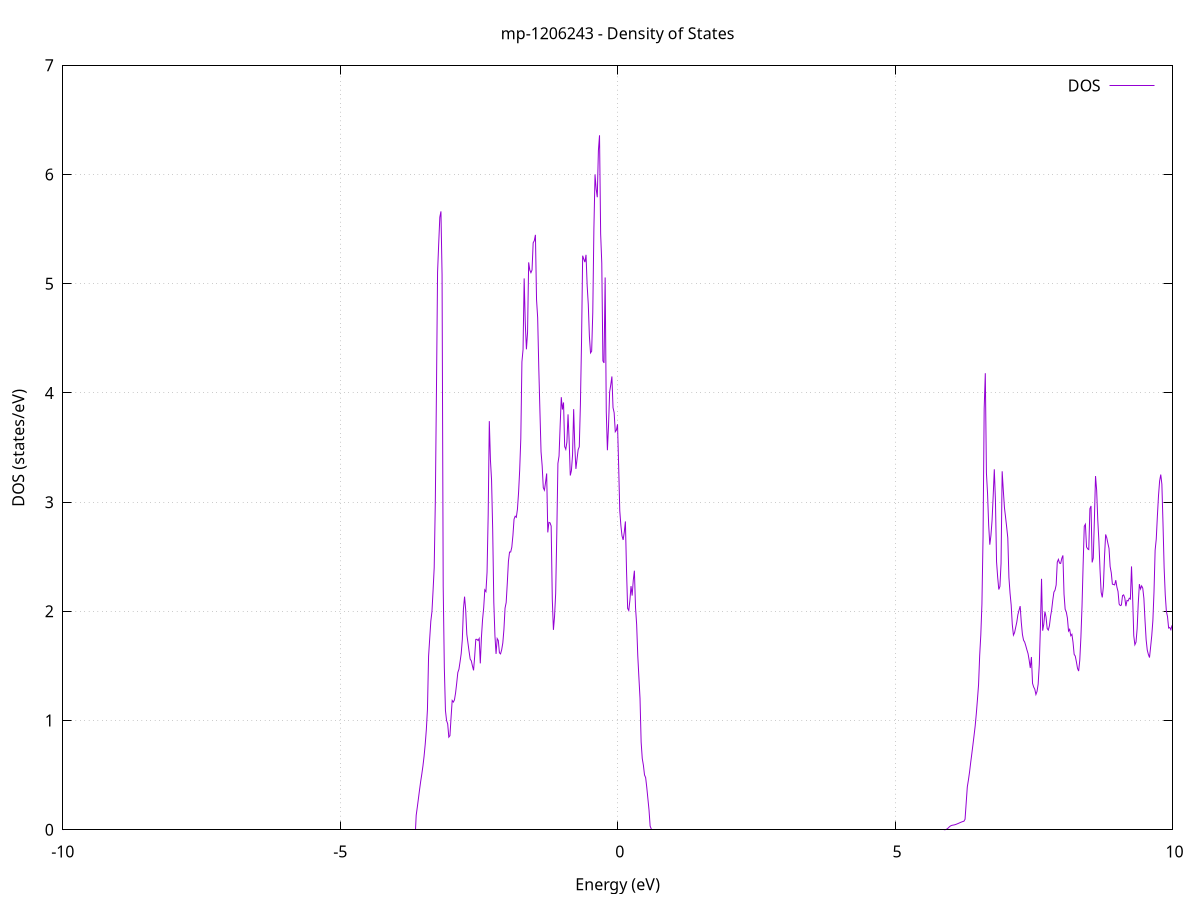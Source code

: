 set title 'mp-1206243 - Density of States'
set xlabel 'Energy (eV)'
set ylabel 'DOS (states/eV)'
set grid
set xrange [-10:10]
set yrange [0:6.995]
set xzeroaxis lt -1
set terminal png size 800,600
set output 'mp-1206243_dos_gnuplot.png'
plot '-' using 1:2 with lines title 'DOS'
-22.988800 0.000000
-22.968500 0.000000
-22.948300 0.000000
-22.928000 0.000000
-22.907700 0.000000
-22.887400 0.000000
-22.867200 0.000000
-22.846900 0.000000
-22.826600 0.000000
-22.806400 0.000000
-22.786100 0.000000
-22.765800 0.000000
-22.745500 0.000000
-22.725300 0.000000
-22.705000 0.000000
-22.684700 0.000000
-22.664500 0.000000
-22.644200 0.000000
-22.623900 0.000000
-22.603700 0.000000
-22.583400 0.000000
-22.563100 0.000000
-22.542800 0.000000
-22.522600 0.000000
-22.502300 0.000000
-22.482000 0.000000
-22.461800 0.000000
-22.441500 0.000000
-22.421200 0.000000
-22.401000 0.000000
-22.380700 0.000000
-22.360400 0.000000
-22.340100 0.000000
-22.319900 0.000000
-22.299600 0.000000
-22.279300 0.000000
-22.259100 0.000000
-22.238800 0.000000
-22.218500 0.000000
-22.198200 0.000000
-22.178000 0.000000
-22.157700 0.000000
-22.137400 0.000000
-22.117200 0.000000
-22.096900 0.000000
-22.076600 0.000000
-22.056400 0.000000
-22.036100 0.000000
-22.015800 0.000000
-21.995500 0.000000
-21.975300 0.000000
-21.955000 0.000000
-21.934700 0.000000
-21.914500 0.000000
-21.894200 0.000000
-21.873900 0.000000
-21.853700 0.000000
-21.833400 0.000000
-21.813100 0.000000
-21.792800 0.000000
-21.772600 0.000000
-21.752300 0.000000
-21.732000 0.000000
-21.711800 0.000000
-21.691500 0.000000
-21.671200 0.000000
-21.650900 0.000000
-21.630700 0.000000
-21.610400 0.000000
-21.590100 0.000000
-21.569900 0.000000
-21.549600 0.000000
-21.529300 0.000000
-21.509100 0.000000
-21.488800 0.000000
-21.468500 0.000000
-21.448200 0.000000
-21.428000 0.000000
-21.407700 0.000000
-21.387400 0.000000
-21.367200 0.000000
-21.346900 0.000000
-21.326600 0.000000
-21.306400 0.000000
-21.286100 0.000000
-21.265800 0.000000
-21.245500 0.000000
-21.225300 0.000000
-21.205000 0.000000
-21.184700 0.000000
-21.164500 0.000000
-21.144200 0.056400
-21.123900 1.138700
-21.103600 2.040200
-21.083400 3.333400
-21.063100 4.528800
-21.042800 5.572200
-21.022600 6.465600
-21.002300 7.174400
-20.982000 7.849400
-20.961800 7.399100
-20.941500 6.900600
-20.921200 6.802500
-20.900900 5.541100
-20.880700 4.520800
-20.860400 3.307400
-20.840100 2.688900
-20.819900 2.128900
-20.799600 1.800200
-20.779300 1.631400
-20.759100 1.552700
-20.738800 1.561300
-20.718500 1.457500
-20.698200 2.082400
-20.678000 3.113400
-20.657700 3.336000
-20.637400 3.193200
-20.617200 3.175600
-20.596900 3.249800
-20.576600 3.429000
-20.556300 3.569700
-20.536100 3.583800
-20.515800 3.678200
-20.495500 4.158000
-20.475300 5.007400
-20.455000 4.254100
-20.434700 4.680200
-20.414500 4.134400
-20.394200 3.904500
-20.373900 5.764000
-20.353600 8.072000
-20.333400 7.477600
-20.313100 8.496000
-20.292800 8.825700
-20.272600 10.354700
-20.252300 12.911100
-20.232000 12.158600
-20.211800 14.192000
-20.191500 21.390900
-20.171200 18.919600
-20.150900 13.342000
-20.130700 6.065100
-20.110400 3.389700
-20.090100 0.779200
-20.069900 0.000000
-20.049600 0.000000
-20.029300 0.000000
-20.009100 0.000000
-19.988800 0.000000
-19.968500 0.000000
-19.948200 0.000000
-19.928000 0.000000
-19.907700 0.000000
-19.887400 0.000000
-19.867200 0.000000
-19.846900 0.000000
-19.826600 0.000000
-19.806300 0.000000
-19.786100 0.000000
-19.765800 0.000000
-19.745500 0.000000
-19.725300 0.000000
-19.705000 0.000000
-19.684700 0.000000
-19.664500 0.000000
-19.644200 0.000000
-19.623900 0.000000
-19.603600 0.000000
-19.583400 0.000000
-19.563100 0.000000
-19.542800 0.000000
-19.522600 0.000000
-19.502300 0.000000
-19.482000 0.000000
-19.461800 0.000000
-19.441500 0.000000
-19.421200 0.000000
-19.400900 0.000000
-19.380700 0.000000
-19.360400 0.000000
-19.340100 0.000000
-19.319900 0.000000
-19.299600 0.000000
-19.279300 0.000000
-19.259000 0.000000
-19.238800 0.000000
-19.218500 0.000000
-19.198200 0.000000
-19.178000 0.000000
-19.157700 0.000000
-19.137400 0.000000
-19.117200 0.000000
-19.096900 0.000000
-19.076600 0.000000
-19.056300 0.000000
-19.036100 0.000000
-19.015800 0.000000
-18.995500 0.000000
-18.975300 0.000000
-18.955000 0.000000
-18.934700 0.000000
-18.914500 0.000000
-18.894200 0.000000
-18.873900 0.000000
-18.853600 0.000000
-18.833400 0.000000
-18.813100 0.000000
-18.792800 0.000000
-18.772600 0.000000
-18.752300 0.000000
-18.732000 0.000000
-18.711700 0.000000
-18.691500 0.000000
-18.671200 0.000000
-18.650900 0.000000
-18.630700 0.000000
-18.610400 0.000000
-18.590100 0.000000
-18.569900 0.000000
-18.549600 0.000000
-18.529300 0.000000
-18.509000 0.000000
-18.488800 0.000000
-18.468500 0.000000
-18.448200 0.000000
-18.428000 0.000000
-18.407700 0.000000
-18.387400 0.000000
-18.367200 0.000000
-18.346900 0.000000
-18.326600 0.000000
-18.306300 0.000000
-18.286100 0.000000
-18.265800 0.000000
-18.245500 0.000000
-18.225300 0.000000
-18.205000 0.000000
-18.184700 0.000000
-18.164400 0.000000
-18.144200 0.000000
-18.123900 0.000000
-18.103600 0.000000
-18.083400 0.000000
-18.063100 0.000000
-18.042800 0.000000
-18.022600 0.000000
-18.002300 0.000000
-17.982000 0.000000
-17.961700 0.000000
-17.941500 0.000000
-17.921200 0.000000
-17.900900 0.000000
-17.880700 0.000000
-17.860400 0.000000
-17.840100 0.000000
-17.819900 0.000000
-17.799600 0.000000
-17.779300 0.000000
-17.759000 0.000000
-17.738800 0.000000
-17.718500 0.000000
-17.698200 0.000000
-17.678000 0.000000
-17.657700 0.000000
-17.637400 0.000000
-17.617100 0.000000
-17.596900 0.000000
-17.576600 0.000000
-17.556300 0.000000
-17.536100 0.000000
-17.515800 0.000000
-17.495500 0.000000
-17.475300 0.000000
-17.455000 0.000000
-17.434700 0.000000
-17.414400 0.000000
-17.394200 0.000000
-17.373900 0.000000
-17.353600 0.000000
-17.333400 0.000000
-17.313100 0.000000
-17.292800 0.000000
-17.272600 0.000000
-17.252300 0.000000
-17.232000 0.000000
-17.211700 0.000000
-17.191500 0.000000
-17.171200 0.000000
-17.150900 0.000000
-17.130700 0.000000
-17.110400 0.000000
-17.090100 0.000000
-17.069800 0.000000
-17.049600 0.000000
-17.029300 0.000000
-17.009000 0.000000
-16.988800 0.000000
-16.968500 0.000000
-16.948200 0.000000
-16.928000 0.000000
-16.907700 0.000000
-16.887400 0.002300
-16.867100 0.061300
-16.846900 0.127400
-16.826600 0.154200
-16.806300 0.193600
-16.786100 0.234900
-16.765800 0.276400
-16.745500 0.317100
-16.725300 0.360900
-16.705000 0.408600
-16.684700 0.463900
-16.664400 0.529900
-16.644200 0.607300
-16.623900 0.697700
-16.603600 0.792800
-16.583400 0.957500
-16.563100 1.186400
-16.542800 1.442300
-16.522500 1.675500
-16.502300 2.029600
-16.482000 2.251000
-16.461700 1.822700
-16.441500 1.698700
-16.421200 1.621400
-16.400900 1.616300
-16.380700 1.622600
-16.360400 1.650600
-16.340100 1.729100
-16.319800 1.821300
-16.299600 1.864000
-16.279300 1.893600
-16.259000 1.943700
-16.238800 1.950900
-16.218500 2.073700
-16.198200 2.094500
-16.178000 1.964700
-16.157700 1.863200
-16.137400 1.980000
-16.117100 1.823100
-16.096900 1.703000
-16.076600 2.134800
-16.056300 1.185000
-16.036100 1.410700
-16.015800 1.814400
-15.995500 1.555400
-15.975300 1.534900
-15.955000 1.512700
-15.934700 1.476700
-15.914400 1.468200
-15.894200 1.465900
-15.873900 1.473500
-15.853600 1.507800
-15.833400 1.536500
-15.813100 1.578100
-15.792800 1.701800
-15.772500 1.821600
-15.752300 1.986400
-15.732000 3.034600
-15.711700 4.258900
-15.691500 3.981200
-15.671200 3.422000
-15.650900 2.958100
-15.630700 3.358400
-15.610400 0.000000
-15.590100 0.000000
-15.569800 0.000000
-15.549600 0.000000
-15.529300 0.000000
-15.509000 0.000000
-15.488800 0.000000
-15.468500 0.000000
-15.448200 0.000000
-15.428000 0.000000
-15.407700 0.000000
-15.387400 0.000000
-15.367100 0.000000
-15.346900 0.000000
-15.326600 0.000000
-15.306300 0.000000
-15.286100 0.000000
-15.265800 0.000000
-15.245500 0.000000
-15.225200 0.000000
-15.205000 0.000000
-15.184700 0.000000
-15.164400 0.000000
-15.144200 0.000000
-15.123900 0.000000
-15.103600 0.000000
-15.083400 0.000000
-15.063100 0.000000
-15.042800 0.000000
-15.022500 0.000000
-15.002300 0.000000
-14.982000 0.000000
-14.961700 0.000000
-14.941500 0.580800
-14.921200 1.101600
-14.900900 1.065400
-14.880700 1.173200
-14.860400 1.287200
-14.840100 1.405200
-14.819800 1.493400
-14.799600 1.622300
-14.779300 1.792600
-14.759000 2.010700
-14.738800 2.463600
-14.718500 3.195000
-14.698200 3.287700
-14.677900 3.294500
-14.657700 3.393900
-14.637400 3.372700
-14.617100 3.214200
-14.596900 2.888300
-14.576600 2.717800
-14.556300 2.628100
-14.536100 2.547000
-14.515800 2.512400
-14.495500 2.521100
-14.475200 2.545000
-14.455000 2.578400
-14.434700 2.621400
-14.414400 2.803700
-14.394200 2.988000
-14.373900 3.331900
-14.353600 3.275700
-14.333400 3.401900
-14.313100 3.156800
-14.292800 3.463700
-14.272500 3.522300
-14.252300 3.140000
-14.232000 2.223200
-14.211700 2.056200
-14.191500 1.871100
-14.171200 1.713900
-14.150900 1.144000
-14.130600 0.740100
-14.110400 0.359000
-14.090100 0.000000
-14.069800 0.000000
-14.049600 0.000000
-14.029300 0.000000
-14.009000 0.000000
-13.988800 0.000000
-13.968500 0.000000
-13.948200 0.000000
-13.927900 0.000000
-13.907700 0.000000
-13.887400 0.000000
-13.867100 0.000000
-13.846900 0.000000
-13.826600 0.000000
-13.806300 0.000000
-13.786100 0.000000
-13.765800 0.000000
-13.745500 0.000000
-13.725200 0.000000
-13.705000 0.000000
-13.684700 0.000000
-13.664400 0.000000
-13.644200 0.000000
-13.623900 0.000000
-13.603600 0.000000
-13.583300 0.000000
-13.563100 0.000000
-13.542800 0.000000
-13.522500 0.000000
-13.502300 0.000000
-13.482000 0.000000
-13.461700 0.000000
-13.441500 0.000000
-13.421200 0.000000
-13.400900 0.000000
-13.380600 0.000000
-13.360400 0.000000
-13.340100 0.000000
-13.319800 0.000000
-13.299600 0.000000
-13.279300 0.000000
-13.259000 0.000000
-13.238800 0.000000
-13.218500 0.000000
-13.198200 0.000000
-13.177900 0.000000
-13.157700 0.000000
-13.137400 0.000000
-13.117100 0.000000
-13.096900 0.000000
-13.076600 0.000000
-13.056300 0.000000
-13.036000 0.000000
-13.015800 0.000000
-12.995500 0.000000
-12.975200 0.000000
-12.955000 0.000000
-12.934700 0.000000
-12.914400 0.000000
-12.894200 0.000000
-12.873900 0.000000
-12.853600 0.000000
-12.833300 0.000000
-12.813100 0.000000
-12.792800 0.000000
-12.772500 0.000000
-12.752300 0.000000
-12.732000 0.000000
-12.711700 0.000000
-12.691500 0.000000
-12.671200 0.000000
-12.650900 0.000000
-12.630600 0.000000
-12.610400 0.000000
-12.590100 0.000000
-12.569800 0.000000
-12.549600 0.000000
-12.529300 0.000000
-12.509000 0.000000
-12.488700 0.000000
-12.468500 0.000000
-12.448200 0.000000
-12.427900 0.000000
-12.407700 0.000000
-12.387400 0.000000
-12.367100 0.000000
-12.346900 0.000000
-12.326600 0.000000
-12.306300 0.000000
-12.286000 0.000000
-12.265800 0.000000
-12.245500 0.000000
-12.225200 0.000000
-12.205000 0.000000
-12.184700 0.000000
-12.164400 0.000000
-12.144200 0.000000
-12.123900 0.000000
-12.103600 0.000000
-12.083300 0.000000
-12.063100 0.000000
-12.042800 0.000000
-12.022500 0.000000
-12.002300 0.000000
-11.982000 0.000000
-11.961700 0.000000
-11.941500 0.000000
-11.921200 0.000000
-11.900900 0.000000
-11.880600 0.000000
-11.860400 0.000000
-11.840100 0.000000
-11.819800 0.000000
-11.799600 0.000000
-11.779300 0.000000
-11.759000 0.000000
-11.738700 0.000000
-11.718500 0.000000
-11.698200 0.000000
-11.677900 0.000000
-11.657700 0.000000
-11.637400 0.000000
-11.617100 0.000000
-11.596900 0.000000
-11.576600 0.000000
-11.556300 0.000000
-11.536000 0.000000
-11.515800 0.000000
-11.495500 0.000000
-11.475200 0.000000
-11.455000 0.000000
-11.434700 0.000000
-11.414400 0.000000
-11.394200 0.000000
-11.373900 0.000000
-11.353600 0.000000
-11.333300 0.000000
-11.313100 0.000000
-11.292800 0.000000
-11.272500 0.000000
-11.252300 0.000000
-11.232000 0.000000
-11.211700 0.000000
-11.191400 0.000000
-11.171200 0.000000
-11.150900 0.000000
-11.130600 0.000000
-11.110400 0.000000
-11.090100 0.000000
-11.069800 0.000000
-11.049600 0.000000
-11.029300 0.000000
-11.009000 0.000000
-10.988700 0.000000
-10.968500 0.000000
-10.948200 0.000000
-10.927900 0.000000
-10.907700 0.000000
-10.887400 0.000000
-10.867100 0.000000
-10.846900 0.000000
-10.826600 0.000000
-10.806300 0.000000
-10.786000 0.000000
-10.765800 0.000000
-10.745500 0.000000
-10.725200 0.000000
-10.705000 0.000000
-10.684700 0.000000
-10.664400 0.000000
-10.644100 0.000000
-10.623900 0.000000
-10.603600 0.000000
-10.583300 0.000000
-10.563100 0.000000
-10.542800 0.000000
-10.522500 0.000000
-10.502300 0.000000
-10.482000 0.000000
-10.461700 0.000000
-10.441400 0.000000
-10.421200 0.000000
-10.400900 0.000000
-10.380600 0.000000
-10.360400 0.000000
-10.340100 0.000000
-10.319800 0.000000
-10.299600 0.000000
-10.279300 0.000000
-10.259000 0.000000
-10.238700 0.000000
-10.218500 0.000000
-10.198200 0.000000
-10.177900 0.000000
-10.157700 0.000000
-10.137400 0.000000
-10.117100 0.000000
-10.096800 0.000000
-10.076600 0.000000
-10.056300 0.000000
-10.036000 0.000000
-10.015800 0.000000
-9.995500 0.000000
-9.975200 0.000000
-9.955000 0.000000
-9.934700 0.000000
-9.914400 0.000000
-9.894100 0.000000
-9.873900 0.000000
-9.853600 0.000000
-9.833300 0.000000
-9.813100 0.000000
-9.792800 0.000000
-9.772500 0.000000
-9.752300 0.000000
-9.732000 0.000000
-9.711700 0.000000
-9.691400 0.000000
-9.671200 0.000000
-9.650900 0.000000
-9.630600 0.000000
-9.610400 0.000000
-9.590100 0.000000
-9.569800 0.000000
-9.549500 0.000000
-9.529300 0.000000
-9.509000 0.000000
-9.488700 0.000000
-9.468500 0.000000
-9.448200 0.000000
-9.427900 0.000000
-9.407700 0.000000
-9.387400 0.000000
-9.367100 0.000000
-9.346800 0.000000
-9.326600 0.000000
-9.306300 0.000000
-9.286000 0.000000
-9.265800 0.000000
-9.245500 0.000000
-9.225200 0.000000
-9.205000 0.000000
-9.184700 0.000000
-9.164400 0.000000
-9.144100 0.000000
-9.123900 0.000000
-9.103600 0.000000
-9.083300 0.000000
-9.063100 0.000000
-9.042800 0.000000
-9.022500 0.000000
-9.002200 0.000000
-8.982000 0.000000
-8.961700 0.000000
-8.941400 0.000000
-8.921200 0.000000
-8.900900 0.000000
-8.880600 0.000000
-8.860400 0.000000
-8.840100 0.000000
-8.819800 0.000000
-8.799500 0.000000
-8.779300 0.000000
-8.759000 0.000000
-8.738700 0.000000
-8.718500 0.000000
-8.698200 0.000000
-8.677900 0.000000
-8.657700 0.000000
-8.637400 0.000000
-8.617100 0.000000
-8.596800 0.000000
-8.576600 0.000000
-8.556300 0.000000
-8.536000 0.000000
-8.515800 0.000000
-8.495500 0.000000
-8.475200 0.000000
-8.454900 0.000000
-8.434700 0.000000
-8.414400 0.000000
-8.394100 0.000000
-8.373900 0.000000
-8.353600 0.000000
-8.333300 0.000000
-8.313100 0.000000
-8.292800 0.000000
-8.272500 0.000000
-8.252200 0.000000
-8.232000 0.000000
-8.211700 0.000000
-8.191400 0.000000
-8.171200 0.000000
-8.150900 0.000000
-8.130600 0.000000
-8.110400 0.000000
-8.090100 0.000000
-8.069800 0.000000
-8.049500 0.000000
-8.029300 0.000000
-8.009000 0.000000
-7.988700 0.000000
-7.968500 0.000000
-7.948200 0.000000
-7.927900 0.000000
-7.907700 0.000000
-7.887400 0.000000
-7.867100 0.000000
-7.846800 0.000000
-7.826600 0.000000
-7.806300 0.000000
-7.786000 0.000000
-7.765800 0.000000
-7.745500 0.000000
-7.725200 0.000000
-7.704900 0.000000
-7.684700 0.000000
-7.664400 0.000000
-7.644100 0.000000
-7.623900 0.000000
-7.603600 0.000000
-7.583300 0.000000
-7.563100 0.000000
-7.542800 0.000000
-7.522500 0.000000
-7.502200 0.000000
-7.482000 0.000000
-7.461700 0.000000
-7.441400 0.000000
-7.421200 0.000000
-7.400900 0.000000
-7.380600 0.000000
-7.360400 0.000000
-7.340100 0.000000
-7.319800 0.000000
-7.299500 0.000000
-7.279300 0.000000
-7.259000 0.000000
-7.238700 0.000000
-7.218500 0.000000
-7.198200 0.000000
-7.177900 0.000000
-7.157600 0.000000
-7.137400 0.000000
-7.117100 0.000000
-7.096800 0.000000
-7.076600 0.000000
-7.056300 0.000000
-7.036000 0.000000
-7.015800 0.000000
-6.995500 0.000000
-6.975200 0.000000
-6.954900 0.000000
-6.934700 0.000000
-6.914400 0.000000
-6.894100 0.000000
-6.873900 0.000000
-6.853600 0.000000
-6.833300 0.000000
-6.813100 0.000000
-6.792800 0.000000
-6.772500 0.000000
-6.752200 0.000000
-6.732000 0.000000
-6.711700 0.000000
-6.691400 0.000000
-6.671200 0.000000
-6.650900 0.000000
-6.630600 0.000000
-6.610300 0.000000
-6.590100 0.000000
-6.569800 0.000000
-6.549500 0.000000
-6.529300 0.000000
-6.509000 0.000000
-6.488700 0.000000
-6.468500 0.000000
-6.448200 0.000000
-6.427900 0.000000
-6.407600 0.000000
-6.387400 0.000000
-6.367100 0.000000
-6.346800 0.000000
-6.326600 0.000000
-6.306300 0.000000
-6.286000 0.000000
-6.265800 0.000000
-6.245500 0.000000
-6.225200 0.000000
-6.204900 0.000000
-6.184700 0.000000
-6.164400 0.000000
-6.144100 0.000000
-6.123900 0.000000
-6.103600 0.000000
-6.083300 0.000000
-6.063000 0.000000
-6.042800 0.000000
-6.022500 0.000000
-6.002200 0.000000
-5.982000 0.000000
-5.961700 0.000000
-5.941400 0.000000
-5.921200 0.000000
-5.900900 0.000000
-5.880600 0.000000
-5.860300 0.000000
-5.840100 0.000000
-5.819800 0.000000
-5.799500 0.000000
-5.779300 0.000000
-5.759000 0.000000
-5.738700 0.000000
-5.718500 0.000000
-5.698200 0.000000
-5.677900 0.000000
-5.657600 0.000000
-5.637400 0.000000
-5.617100 0.000000
-5.596800 0.000000
-5.576600 0.000000
-5.556300 0.000000
-5.536000 0.000000
-5.515700 0.000000
-5.495500 0.000000
-5.475200 0.000000
-5.454900 0.000000
-5.434700 0.000000
-5.414400 0.000000
-5.394100 0.000000
-5.373900 0.000000
-5.353600 0.000000
-5.333300 0.000000
-5.313000 0.000000
-5.292800 0.000000
-5.272500 0.000000
-5.252200 0.000000
-5.232000 0.000000
-5.211700 0.000000
-5.191400 0.000000
-5.171200 0.000000
-5.150900 0.000000
-5.130600 0.000000
-5.110300 0.000000
-5.090100 0.000000
-5.069800 0.000000
-5.049500 0.000000
-5.029300 0.000000
-5.009000 0.000000
-4.988700 0.000000
-4.968400 0.000000
-4.948200 0.000000
-4.927900 0.000000
-4.907600 0.000000
-4.887400 0.000000
-4.867100 0.000000
-4.846800 0.000000
-4.826600 0.000000
-4.806300 0.000000
-4.786000 0.000000
-4.765700 0.000000
-4.745500 0.000000
-4.725200 0.000000
-4.704900 0.000000
-4.684700 0.000000
-4.664400 0.000000
-4.644100 0.000000
-4.623900 0.000000
-4.603600 0.000000
-4.583300 0.000000
-4.563000 0.000000
-4.542800 0.000000
-4.522500 0.000000
-4.502200 0.000000
-4.482000 0.000000
-4.461700 0.000000
-4.441400 0.000000
-4.421100 0.000000
-4.400900 0.000000
-4.380600 0.000000
-4.360300 0.000000
-4.340100 0.000000
-4.319800 0.000000
-4.299500 0.000000
-4.279300 0.000000
-4.259000 0.000000
-4.238700 0.000000
-4.218400 0.000000
-4.198200 0.000000
-4.177900 0.000000
-4.157600 0.000000
-4.137400 0.000000
-4.117100 0.000000
-4.096800 0.000000
-4.076600 0.000000
-4.056300 0.000000
-4.036000 0.000000
-4.015700 0.000000
-3.995500 0.000000
-3.975200 0.000000
-3.954900 0.000000
-3.934700 0.000000
-3.914400 0.000000
-3.894100 0.000000
-3.873900 0.000000
-3.853600 0.000000
-3.833300 0.000000
-3.813000 0.000000
-3.792800 0.000000
-3.772500 0.000000
-3.752200 0.000000
-3.732000 0.000000
-3.711700 0.000000
-3.691400 0.000000
-3.671100 0.000000
-3.650900 0.000000
-3.630600 0.132900
-3.610300 0.208700
-3.590100 0.287500
-3.569800 0.367800
-3.549500 0.444100
-3.529300 0.510800
-3.509000 0.584800
-3.488700 0.673100
-3.468400 0.780900
-3.448200 0.914700
-3.427900 1.102100
-3.407600 1.588100
-3.387400 1.749400
-3.367100 1.910600
-3.346800 1.997200
-3.326600 2.190600
-3.306300 2.399300
-3.286000 3.003300
-3.265700 4.017900
-3.245500 5.104900
-3.225200 5.366700
-3.204900 5.609300
-3.184700 5.662600
-3.164400 5.081400
-3.144100 2.228700
-3.123800 1.486800
-3.103600 1.092900
-3.083300 1.000400
-3.063000 0.969400
-3.042800 0.848100
-3.022500 0.861500
-3.002200 1.028900
-2.982000 1.183800
-2.961700 1.169400
-2.941400 1.188600
-2.921100 1.252500
-2.900900 1.340900
-2.880600 1.439900
-2.860300 1.470600
-2.840100 1.538400
-2.819800 1.612200
-2.799500 1.740900
-2.779300 2.022400
-2.759000 2.134900
-2.738700 2.013900
-2.718400 1.790600
-2.698200 1.711900
-2.677900 1.633800
-2.657600 1.562700
-2.637400 1.546900
-2.617100 1.500900
-2.596800 1.459700
-2.576500 1.588100
-2.556300 1.743400
-2.536000 1.744100
-2.515700 1.733000
-2.495500 1.751800
-2.475200 1.523800
-2.454900 1.762800
-2.434700 1.924100
-2.414400 2.032000
-2.394100 2.196700
-2.373800 2.181200
-2.353600 2.358500
-2.333300 2.884300
-2.313000 3.742100
-2.292800 3.387900
-2.272500 3.203300
-2.252200 2.751500
-2.232000 2.083900
-2.211700 1.778900
-2.191400 1.610400
-2.171100 1.751000
-2.150900 1.733200
-2.130600 1.620200
-2.110300 1.610700
-2.090100 1.648300
-2.069800 1.710100
-2.049500 1.834700
-2.029200 2.030000
-2.009000 2.081200
-1.988700 2.259600
-1.968400 2.458800
-1.948200 2.543300
-1.927900 2.543100
-1.907600 2.586900
-1.887400 2.695300
-1.867100 2.843600
-1.846800 2.871300
-1.826500 2.861500
-1.806300 2.933800
-1.786000 3.084900
-1.765700 3.291600
-1.745500 3.580200
-1.725200 4.285400
-1.704900 4.397200
-1.684700 5.049100
-1.664400 4.632100
-1.644100 4.399500
-1.623800 4.553100
-1.603600 5.195600
-1.583300 5.125100
-1.563000 5.101200
-1.542800 5.125800
-1.522500 5.374500
-1.502200 5.394300
-1.481900 5.447700
-1.461700 4.854300
-1.441400 4.688400
-1.421100 4.227300
-1.400900 3.837400
-1.380600 3.461400
-1.360300 3.332200
-1.340100 3.132300
-1.319800 3.109600
-1.299500 3.180200
-1.279200 3.262600
-1.259000 2.723000
-1.238700 2.814800
-1.218400 2.810900
-1.198200 2.781400
-1.177900 2.111100
-1.157600 1.830500
-1.137400 1.952000
-1.117100 2.162600
-1.096800 2.711000
-1.076500 3.354400
-1.056300 3.422500
-1.036000 3.703200
-1.015700 3.961300
-0.995500 3.848100
-0.975200 3.912900
-0.954900 3.509300
-0.934600 3.483700
-0.914400 3.550500
-0.894100 3.804000
-0.873800 3.560400
-0.853600 3.244100
-0.833300 3.288400
-0.813000 3.430400
-0.792800 3.851600
-0.772500 3.510300
-0.752200 3.304400
-0.731900 3.395100
-0.711700 3.480700
-0.691400 3.507200
-0.671100 3.896600
-0.650900 4.462400
-0.630600 5.256900
-0.610300 5.225700
-0.590100 5.198100
-0.569800 5.264900
-0.549500 4.984100
-0.529200 4.810300
-0.509000 4.517800
-0.488700 4.366900
-0.468400 4.382500
-0.448200 4.735100
-0.427900 5.504600
-0.407600 6.000400
-0.387400 5.868600
-0.367100 5.792100
-0.346800 6.219900
-0.326500 6.359300
-0.306300 5.456400
-0.286000 5.188500
-0.265700 4.293500
-0.245500 4.275000
-0.225200 5.057700
-0.204900 3.829500
-0.184600 3.475500
-0.164400 3.698600
-0.144100 4.010000
-0.123800 4.075300
-0.103600 4.150900
-0.083300 3.865300
-0.063000 3.819500
-0.042800 3.644700
-0.022500 3.659100
-0.002200 3.712600
0.018100 3.333900
0.038300 2.922000
0.058600 2.784900
0.078900 2.691000
0.099100 2.654200
0.119400 2.724500
0.139700 2.823400
0.159900 2.377400
0.180200 2.027300
0.200500 2.007900
0.220800 2.101000
0.241000 2.231400
0.261300 2.144400
0.281600 2.284200
0.301800 2.372300
0.322100 2.035900
0.342400 1.880400
0.362700 1.594800
0.382900 1.396100
0.403200 1.203000
0.423500 0.801600
0.443700 0.652100
0.464000 0.591300
0.484300 0.501900
0.504500 0.477800
0.524800 0.388300
0.545100 0.284300
0.565400 0.180800
0.585600 0.033500
0.605900 0.000000
0.626200 0.000000
0.646400 0.000000
0.666700 0.000000
0.687000 0.000000
0.707200 0.000000
0.727500 0.000000
0.747800 0.000000
0.768100 0.000000
0.788300 0.000000
0.808600 0.000000
0.828900 0.000000
0.849100 0.000000
0.869400 0.000000
0.889700 0.000000
0.910000 0.000000
0.930200 0.000000
0.950500 0.000000
0.970800 0.000000
0.991000 0.000000
1.011300 0.000000
1.031600 0.000000
1.051800 0.000000
1.072100 0.000000
1.092400 0.000000
1.112700 0.000000
1.132900 0.000000
1.153200 0.000000
1.173500 0.000000
1.193700 0.000000
1.214000 0.000000
1.234300 0.000000
1.254500 0.000000
1.274800 0.000000
1.295100 0.000000
1.315400 0.000000
1.335600 0.000000
1.355900 0.000000
1.376200 0.000000
1.396400 0.000000
1.416700 0.000000
1.437000 0.000000
1.457300 0.000000
1.477500 0.000000
1.497800 0.000000
1.518100 0.000000
1.538300 0.000000
1.558600 0.000000
1.578900 0.000000
1.599100 0.000000
1.619400 0.000000
1.639700 0.000000
1.660000 0.000000
1.680200 0.000000
1.700500 0.000000
1.720800 0.000000
1.741000 0.000000
1.761300 0.000000
1.781600 0.000000
1.801800 0.000000
1.822100 0.000000
1.842400 0.000000
1.862700 0.000000
1.882900 0.000000
1.903200 0.000000
1.923500 0.000000
1.943700 0.000000
1.964000 0.000000
1.984300 0.000000
2.004600 0.000000
2.024800 0.000000
2.045100 0.000000
2.065400 0.000000
2.085600 0.000000
2.105900 0.000000
2.126200 0.000000
2.146400 0.000000
2.166700 0.000000
2.187000 0.000000
2.207300 0.000000
2.227500 0.000000
2.247800 0.000000
2.268100 0.000000
2.288300 0.000000
2.308600 0.000000
2.328900 0.000000
2.349100 0.000000
2.369400 0.000000
2.389700 0.000000
2.410000 0.000000
2.430200 0.000000
2.450500 0.000000
2.470800 0.000000
2.491000 0.000000
2.511300 0.000000
2.531600 0.000000
2.551900 0.000000
2.572100 0.000000
2.592400 0.000000
2.612700 0.000000
2.632900 0.000000
2.653200 0.000000
2.673500 0.000000
2.693700 0.000000
2.714000 0.000000
2.734300 0.000000
2.754600 0.000000
2.774800 0.000000
2.795100 0.000000
2.815400 0.000000
2.835600 0.000000
2.855900 0.000000
2.876200 0.000000
2.896400 0.000000
2.916700 0.000000
2.937000 0.000000
2.957300 0.000000
2.977500 0.000000
2.997800 0.000000
3.018100 0.000000
3.038300 0.000000
3.058600 0.000000
3.078900 0.000000
3.099200 0.000000
3.119400 0.000000
3.139700 0.000000
3.160000 0.000000
3.180200 0.000000
3.200500 0.000000
3.220800 0.000000
3.241000 0.000000
3.261300 0.000000
3.281600 0.000000
3.301900 0.000000
3.322100 0.000000
3.342400 0.000000
3.362700 0.000000
3.382900 0.000000
3.403200 0.000000
3.423500 0.000000
3.443700 0.000000
3.464000 0.000000
3.484300 0.000000
3.504600 0.000000
3.524800 0.000000
3.545100 0.000000
3.565400 0.000000
3.585600 0.000000
3.605900 0.000000
3.626200 0.000000
3.646400 0.000000
3.666700 0.000000
3.687000 0.000000
3.707300 0.000000
3.727500 0.000000
3.747800 0.000000
3.768100 0.000000
3.788300 0.000000
3.808600 0.000000
3.828900 0.000000
3.849200 0.000000
3.869400 0.000000
3.889700 0.000000
3.910000 0.000000
3.930200 0.000000
3.950500 0.000000
3.970800 0.000000
3.991000 0.000000
4.011300 0.000000
4.031600 0.000000
4.051900 0.000000
4.072100 0.000000
4.092400 0.000000
4.112700 0.000000
4.132900 0.000000
4.153200 0.000000
4.173500 0.000000
4.193700 0.000000
4.214000 0.000000
4.234300 0.000000
4.254600 0.000000
4.274800 0.000000
4.295100 0.000000
4.315400 0.000000
4.335600 0.000000
4.355900 0.000000
4.376200 0.000000
4.396500 0.000000
4.416700 0.000000
4.437000 0.000000
4.457300 0.000000
4.477500 0.000000
4.497800 0.000000
4.518100 0.000000
4.538300 0.000000
4.558600 0.000000
4.578900 0.000000
4.599200 0.000000
4.619400 0.000000
4.639700 0.000000
4.660000 0.000000
4.680200 0.000000
4.700500 0.000000
4.720800 0.000000
4.741000 0.000000
4.761300 0.000000
4.781600 0.000000
4.801900 0.000000
4.822100 0.000000
4.842400 0.000000
4.862700 0.000000
4.882900 0.000000
4.903200 0.000000
4.923500 0.000000
4.943800 0.000000
4.964000 0.000000
4.984300 0.000000
5.004600 0.000000
5.024800 0.000000
5.045100 0.000000
5.065400 0.000000
5.085600 0.000000
5.105900 0.000000
5.126200 0.000000
5.146500 0.000000
5.166700 0.000000
5.187000 0.000000
5.207300 0.000000
5.227500 0.000000
5.247800 0.000000
5.268100 0.000000
5.288300 0.000000
5.308600 0.000000
5.328900 0.000000
5.349200 0.000000
5.369400 0.000000
5.389700 0.000000
5.410000 0.000000
5.430200 0.000000
5.450500 0.000000
5.470800 0.000000
5.491100 0.000000
5.511300 0.000000
5.531600 0.000000
5.551900 0.000000
5.572100 0.000000
5.592400 0.000000
5.612700 0.000000
5.632900 0.000000
5.653200 0.000000
5.673500 0.000000
5.693800 0.000000
5.714000 0.000000
5.734300 0.000000
5.754600 0.000000
5.774800 0.000000
5.795100 0.000000
5.815400 0.000000
5.835600 0.000000
5.855900 0.000000
5.876200 0.000000
5.896500 0.000100
5.916700 0.002500
5.937000 0.007800
5.957300 0.016200
5.977500 0.026600
5.997800 0.034700
6.018100 0.039700
6.038400 0.042200
6.058600 0.043800
6.078900 0.046300
6.099200 0.049900
6.119400 0.054000
6.139700 0.058300
6.160000 0.062900
6.180200 0.067400
6.200500 0.071700
6.220800 0.075400
6.241100 0.078400
6.261300 0.096500
6.281600 0.244700
6.301900 0.392900
6.322100 0.456400
6.342400 0.528600
6.362700 0.615300
6.382900 0.695200
6.403200 0.778200
6.423500 0.863100
6.443800 0.950400
6.464000 1.061800
6.484300 1.190800
6.504600 1.327800
6.524800 1.595700
6.545100 1.784100
6.565400 2.067300
6.585700 2.684300
6.605900 3.856900
6.626200 4.180800
6.646500 3.266300
6.666700 3.079100
6.687000 2.788900
6.707300 2.610500
6.727500 2.694500
6.747800 2.830900
6.768100 3.053200
6.788400 3.301200
6.808600 3.020600
6.828900 2.454300
6.849200 2.312000
6.869400 2.200200
6.889700 2.228900
6.910000 2.439100
6.930200 3.282800
6.950500 3.110000
6.970800 2.951400
6.991100 2.863900
7.011300 2.772000
7.031600 2.672600
7.051900 2.309500
7.072100 2.166900
7.092400 2.058800
7.112700 1.879200
7.133000 1.782200
7.153200 1.803900
7.173500 1.852800
7.193800 1.901600
7.214000 1.971300
7.234300 2.011100
7.254600 2.048000
7.274800 1.900100
7.295100 1.789000
7.315400 1.736400
7.335700 1.718700
7.355900 1.685100
7.376200 1.647100
7.396500 1.613400
7.416700 1.553200
7.437000 1.481600
7.457300 1.582100
7.477500 1.340800
7.497800 1.307200
7.518100 1.287100
7.538400 1.238800
7.558600 1.267000
7.578900 1.333800
7.599200 1.512400
7.619400 1.854000
7.639700 2.298100
7.660000 1.823200
7.680200 1.883000
7.700500 1.998200
7.720800 1.948600
7.741100 1.843400
7.761300 1.828700
7.781600 1.867200
7.801900 1.952500
7.822100 2.013600
7.842400 2.102700
7.862700 2.176500
7.883000 2.194300
7.903200 2.241700
7.923500 2.451100
7.943800 2.476000
7.964000 2.441900
7.984300 2.438800
8.004600 2.485000
8.024800 2.512300
8.045100 2.157900
8.065400 2.019000
8.085700 1.994400
8.105900 1.939100
8.126200 1.819700
8.146500 1.835500
8.166700 1.776800
8.187000 1.790000
8.207300 1.716900
8.227500 1.606500
8.247800 1.590300
8.268100 1.537800
8.288400 1.477700
8.308600 1.453300
8.328900 1.552600
8.349200 1.762500
8.369400 2.048500
8.389700 2.434300
8.410000 2.779300
8.430300 2.797600
8.450500 2.589900
8.470800 2.572000
8.491100 2.565800
8.511300 2.940200
8.531600 2.965100
8.551900 2.448200
8.572100 2.487900
8.592400 2.841500
8.612700 3.239000
8.633000 3.109800
8.653200 2.837300
8.673500 2.642300
8.693800 2.381700
8.714000 2.174900
8.734300 2.127800
8.754600 2.229200
8.774800 2.503000
8.795100 2.704300
8.815400 2.673500
8.835700 2.622700
8.855900 2.576200
8.876200 2.410500
8.896500 2.353500
8.916700 2.249000
8.937000 2.246200
8.957300 2.242200
8.977600 2.285800
8.997800 2.222500
9.018100 2.182200
9.038400 2.066800
9.058600 2.053000
9.078900 2.057500
9.099200 2.144200
9.119400 2.151000
9.139700 2.123500
9.160000 2.047100
9.180300 2.100300
9.200500 2.096000
9.220800 2.120600
9.241100 2.112900
9.261300 2.411300
9.281600 2.129000
9.301900 1.776900
9.322100 1.694300
9.342400 1.718100
9.362700 1.841400
9.383000 2.075200
9.403200 2.249300
9.423500 2.205000
9.443800 2.233400
9.464000 2.212300
9.484300 2.119500
9.504600 1.917600
9.524900 1.740600
9.545100 1.645800
9.565400 1.605600
9.585700 1.577000
9.605900 1.675600
9.626200 1.778000
9.646500 1.916600
9.666700 2.178900
9.687000 2.560000
9.707300 2.662400
9.727600 2.872500
9.747800 3.058800
9.768100 3.194700
9.788400 3.252600
9.808600 3.164100
9.828900 2.802800
9.849200 2.399300
9.869400 2.151900
9.889700 1.999900
9.910000 1.952000
9.930300 1.847400
9.950500 1.852600
9.970800 1.832000
9.991100 1.871700
10.011300 1.826900
10.031600 1.761400
10.051900 1.715600
10.072200 1.782600
10.092400 1.957100
10.112700 2.133900
10.133000 2.243800
10.153200 2.480600
10.173500 2.746600
10.193800 2.966500
10.214000 2.934200
10.234300 3.353400
10.254600 3.397500
10.274900 3.111800
10.295100 3.136100
10.315400 3.445100
10.335700 2.974700
10.355900 2.147700
10.376200 1.736200
10.396500 1.600900
10.416700 1.408700
10.437000 1.354700
10.457300 1.278200
10.477600 1.290800
10.497800 1.303100
10.518100 1.210000
10.538400 1.350400
10.558600 1.422500
10.578900 1.496700
10.599200 1.696200
10.619500 1.696000
10.639700 1.740200
10.660000 1.887300
10.680300 2.160300
10.700500 2.288400
10.720800 2.398700
10.741100 2.384600
10.761300 2.378600
10.781600 2.356200
10.801900 2.396400
10.822200 2.414100
10.842400 2.180900
10.862700 2.051400
10.883000 2.076600
10.903200 1.831000
10.923500 1.724400
10.943800 1.656200
10.964000 1.687700
10.984300 1.736200
11.004600 1.744200
11.024900 1.720100
11.045100 1.819600
11.065400 1.912300
11.085700 1.956700
11.105900 2.010500
11.126200 1.997900
11.146500 2.052700
11.166800 2.163800
11.187000 2.263800
11.207300 2.433300
11.227600 2.570400
11.247800 3.024700
11.268100 3.418200
11.288400 3.706300
11.308600 4.442600
11.328900 3.516800
11.349200 2.484000
11.369500 1.918600
11.389700 1.572300
11.410000 1.087200
11.430300 0.961400
11.450500 0.921900
11.470800 0.889100
11.491100 0.863500
11.511300 1.004300
11.531600 0.946700
11.551900 0.922300
11.572200 0.945800
11.592400 0.934200
11.612700 0.926700
11.633000 0.986400
11.653200 1.040100
11.673500 1.010100
11.693800 0.984700
11.714000 0.982800
11.734300 0.938200
11.754600 0.914500
11.774900 0.925100
11.795100 0.744400
11.815400 0.723800
11.835700 0.705100
11.855900 0.694600
11.876200 0.694700
11.896500 0.693300
11.916800 0.697800
11.937000 0.702100
11.957300 0.720200
11.977600 0.740400
11.997800 0.734500
12.018100 0.779600
12.038400 0.796500
12.058600 0.767000
12.078900 0.746600
12.099200 0.733500
12.119500 0.728000
12.139700 0.724600
12.160000 0.723800
12.180300 0.743600
12.200500 0.746400
12.220800 0.802600
12.241100 0.791800
12.261300 0.786900
12.281600 0.771600
12.301900 0.763900
12.322200 0.761300
12.342400 0.762400
12.362700 0.769000
12.383000 0.780700
12.403200 0.766400
12.423500 0.768700
12.443800 0.753400
12.464100 0.714100
12.484300 0.692500
12.504600 0.666700
12.524900 0.649600
12.545100 0.637300
12.565400 0.625400
12.585700 0.615800
12.605900 0.605600
12.626200 0.593300
12.646500 0.566500
12.666800 0.557800
12.687000 0.550000
12.707300 0.543500
12.727600 0.538900
12.747800 0.533500
12.768100 0.689500
12.788400 0.844000
12.808600 0.871400
12.828900 0.897000
12.849200 0.897100
12.869500 0.952500
12.889700 0.962200
12.910000 0.970100
12.930300 0.983600
12.950500 0.972100
12.970800 0.980400
12.991100 0.987000
13.011400 0.988100
13.031600 0.999600
13.051900 0.998500
13.072200 0.993600
13.092400 0.988100
13.112700 0.985500
13.133000 0.983900
13.153200 0.985400
13.173500 0.986900
13.193800 0.991300
13.214100 0.989600
13.234300 0.991200
13.254600 0.993700
13.274900 0.995200
13.295100 0.992000
13.315400 0.989500
13.335700 0.987000
13.355900 0.994900
13.376200 1.011600
13.396500 1.092000
13.416800 1.038700
13.437000 1.059200
13.457300 1.075800
13.477600 1.089000
13.497800 1.104100
13.518100 1.123500
13.538400 1.143800
13.558700 1.120800
13.578900 1.116200
13.599200 1.110500
13.619500 1.105100
13.639700 1.104900
13.660000 1.103800
13.680300 1.102100
13.700500 1.089500
13.720800 1.081400
13.741100 1.084000
13.761400 1.066300
13.781600 1.069800
13.801900 1.060200
13.822200 1.046300
13.842400 1.036700
13.862700 1.031100
13.883000 1.033200
13.903200 1.042700
13.923500 1.046700
13.943800 1.047200
13.964100 1.057500
13.984300 1.062200
14.004600 1.045400
14.024900 1.040800
14.045100 1.033700
14.065400 1.025200
14.085700 1.019200
14.106000 1.021400
14.126200 1.030400
14.146500 1.062200
14.166800 1.103600
14.187000 1.124400
14.207300 1.140400
14.227600 1.166200
14.247800 1.198800
14.268100 1.154500
14.288400 1.106200
14.308700 1.092100
14.328900 1.065600
14.349200 1.016300
14.369500 0.988400
14.389700 0.960900
14.410000 0.937700
14.430300 0.917500
14.450500 0.901400
14.470800 0.861700
14.491100 0.815800
14.511400 0.777500
14.531600 0.728500
14.551900 0.680700
14.572200 0.618400
14.592400 0.560300
14.612700 0.510400
14.633000 0.471100
14.653300 0.439800
14.673500 0.410800
14.693800 0.390900
14.714100 0.357200
14.734300 0.330200
14.754600 0.303900
14.774900 0.275400
14.795100 0.254500
14.815400 0.241400
14.835700 0.234000
14.856000 0.211700
14.876200 0.195400
14.896500 0.184800
14.916800 0.174600
14.937000 0.164700
14.957300 0.154800
14.977600 0.146600
14.997800 0.135600
15.018100 0.127200
15.038400 0.119700
15.058700 0.111300
15.078900 0.105500
15.099200 0.101300
15.119500 0.095400
15.139700 0.086400
15.160000 0.079200
15.180300 0.070900
15.200500 0.062000
15.220800 0.055500
15.241100 0.047400
15.261400 0.035200
15.281600 0.028600
15.301900 0.022400
15.322200 0.013800
15.342400 0.005600
15.362700 0.002100
15.383000 0.001700
15.403300 0.001300
15.423500 0.001000
15.443800 0.000700
15.464100 0.000500
15.484300 0.000300
15.504600 0.000200
15.524900 0.000100
15.545100 0.000000
15.565400 0.000000
15.585700 0.000000
15.606000 0.000000
15.626200 0.000000
15.646500 0.000000
15.666800 0.000000
15.687000 0.000000
15.707300 0.000000
15.727600 0.000000
15.747800 0.000000
15.768100 0.000000
15.788400 0.000000
15.808700 0.000000
15.828900 0.000000
15.849200 0.000000
15.869500 0.000000
15.889700 0.000000
15.910000 0.000000
15.930300 0.000000
15.950600 0.000000
15.970800 0.000000
15.991100 0.000000
16.011400 0.000000
16.031600 0.000000
16.051900 0.000000
16.072200 0.000000
16.092400 0.000000
16.112700 0.000000
16.133000 0.000000
16.153300 0.000000
16.173500 0.000000
16.193800 0.000000
16.214100 0.000000
16.234300 0.000000
16.254600 0.000000
16.274900 0.000000
16.295100 0.000000
16.315400 0.000000
16.335700 0.000000
16.356000 0.000000
16.376200 0.000000
16.396500 0.000000
16.416800 0.000000
16.437000 0.000000
16.457300 0.000000
16.477600 0.000000
16.497900 0.000000
16.518100 0.000000
16.538400 0.000000
16.558700 0.000000
16.578900 0.000000
16.599200 0.000000
16.619500 0.000000
16.639700 0.000000
16.660000 0.000000
16.680300 0.000000
16.700600 0.000000
16.720800 0.000000
16.741100 0.000000
16.761400 0.000000
16.781600 0.000000
16.801900 0.000000
16.822200 0.000000
16.842400 0.000000
16.862700 0.000000
16.883000 0.000000
16.903300 0.000000
16.923500 0.000000
16.943800 0.000000
16.964100 0.000000
16.984300 0.000000
17.004600 0.000000
17.024900 0.000000
17.045200 0.000000
17.065400 0.000000
17.085700 0.000000
17.106000 0.000000
17.126200 0.000000
17.146500 0.000000
17.166800 0.000000
17.187000 0.000000
17.207300 0.000000
17.227600 0.000000
17.247900 0.000000
17.268100 0.000000
17.288400 0.000000
17.308700 0.000000
17.328900 0.000000
17.349200 0.000000
17.369500 0.000000
17.389700 0.000000
17.410000 0.000000
17.430300 0.000000
17.450600 0.000000
17.470800 0.000000
17.491100 0.000000
17.511400 0.000000
17.531600 0.000000
17.551900 0.000000
e
